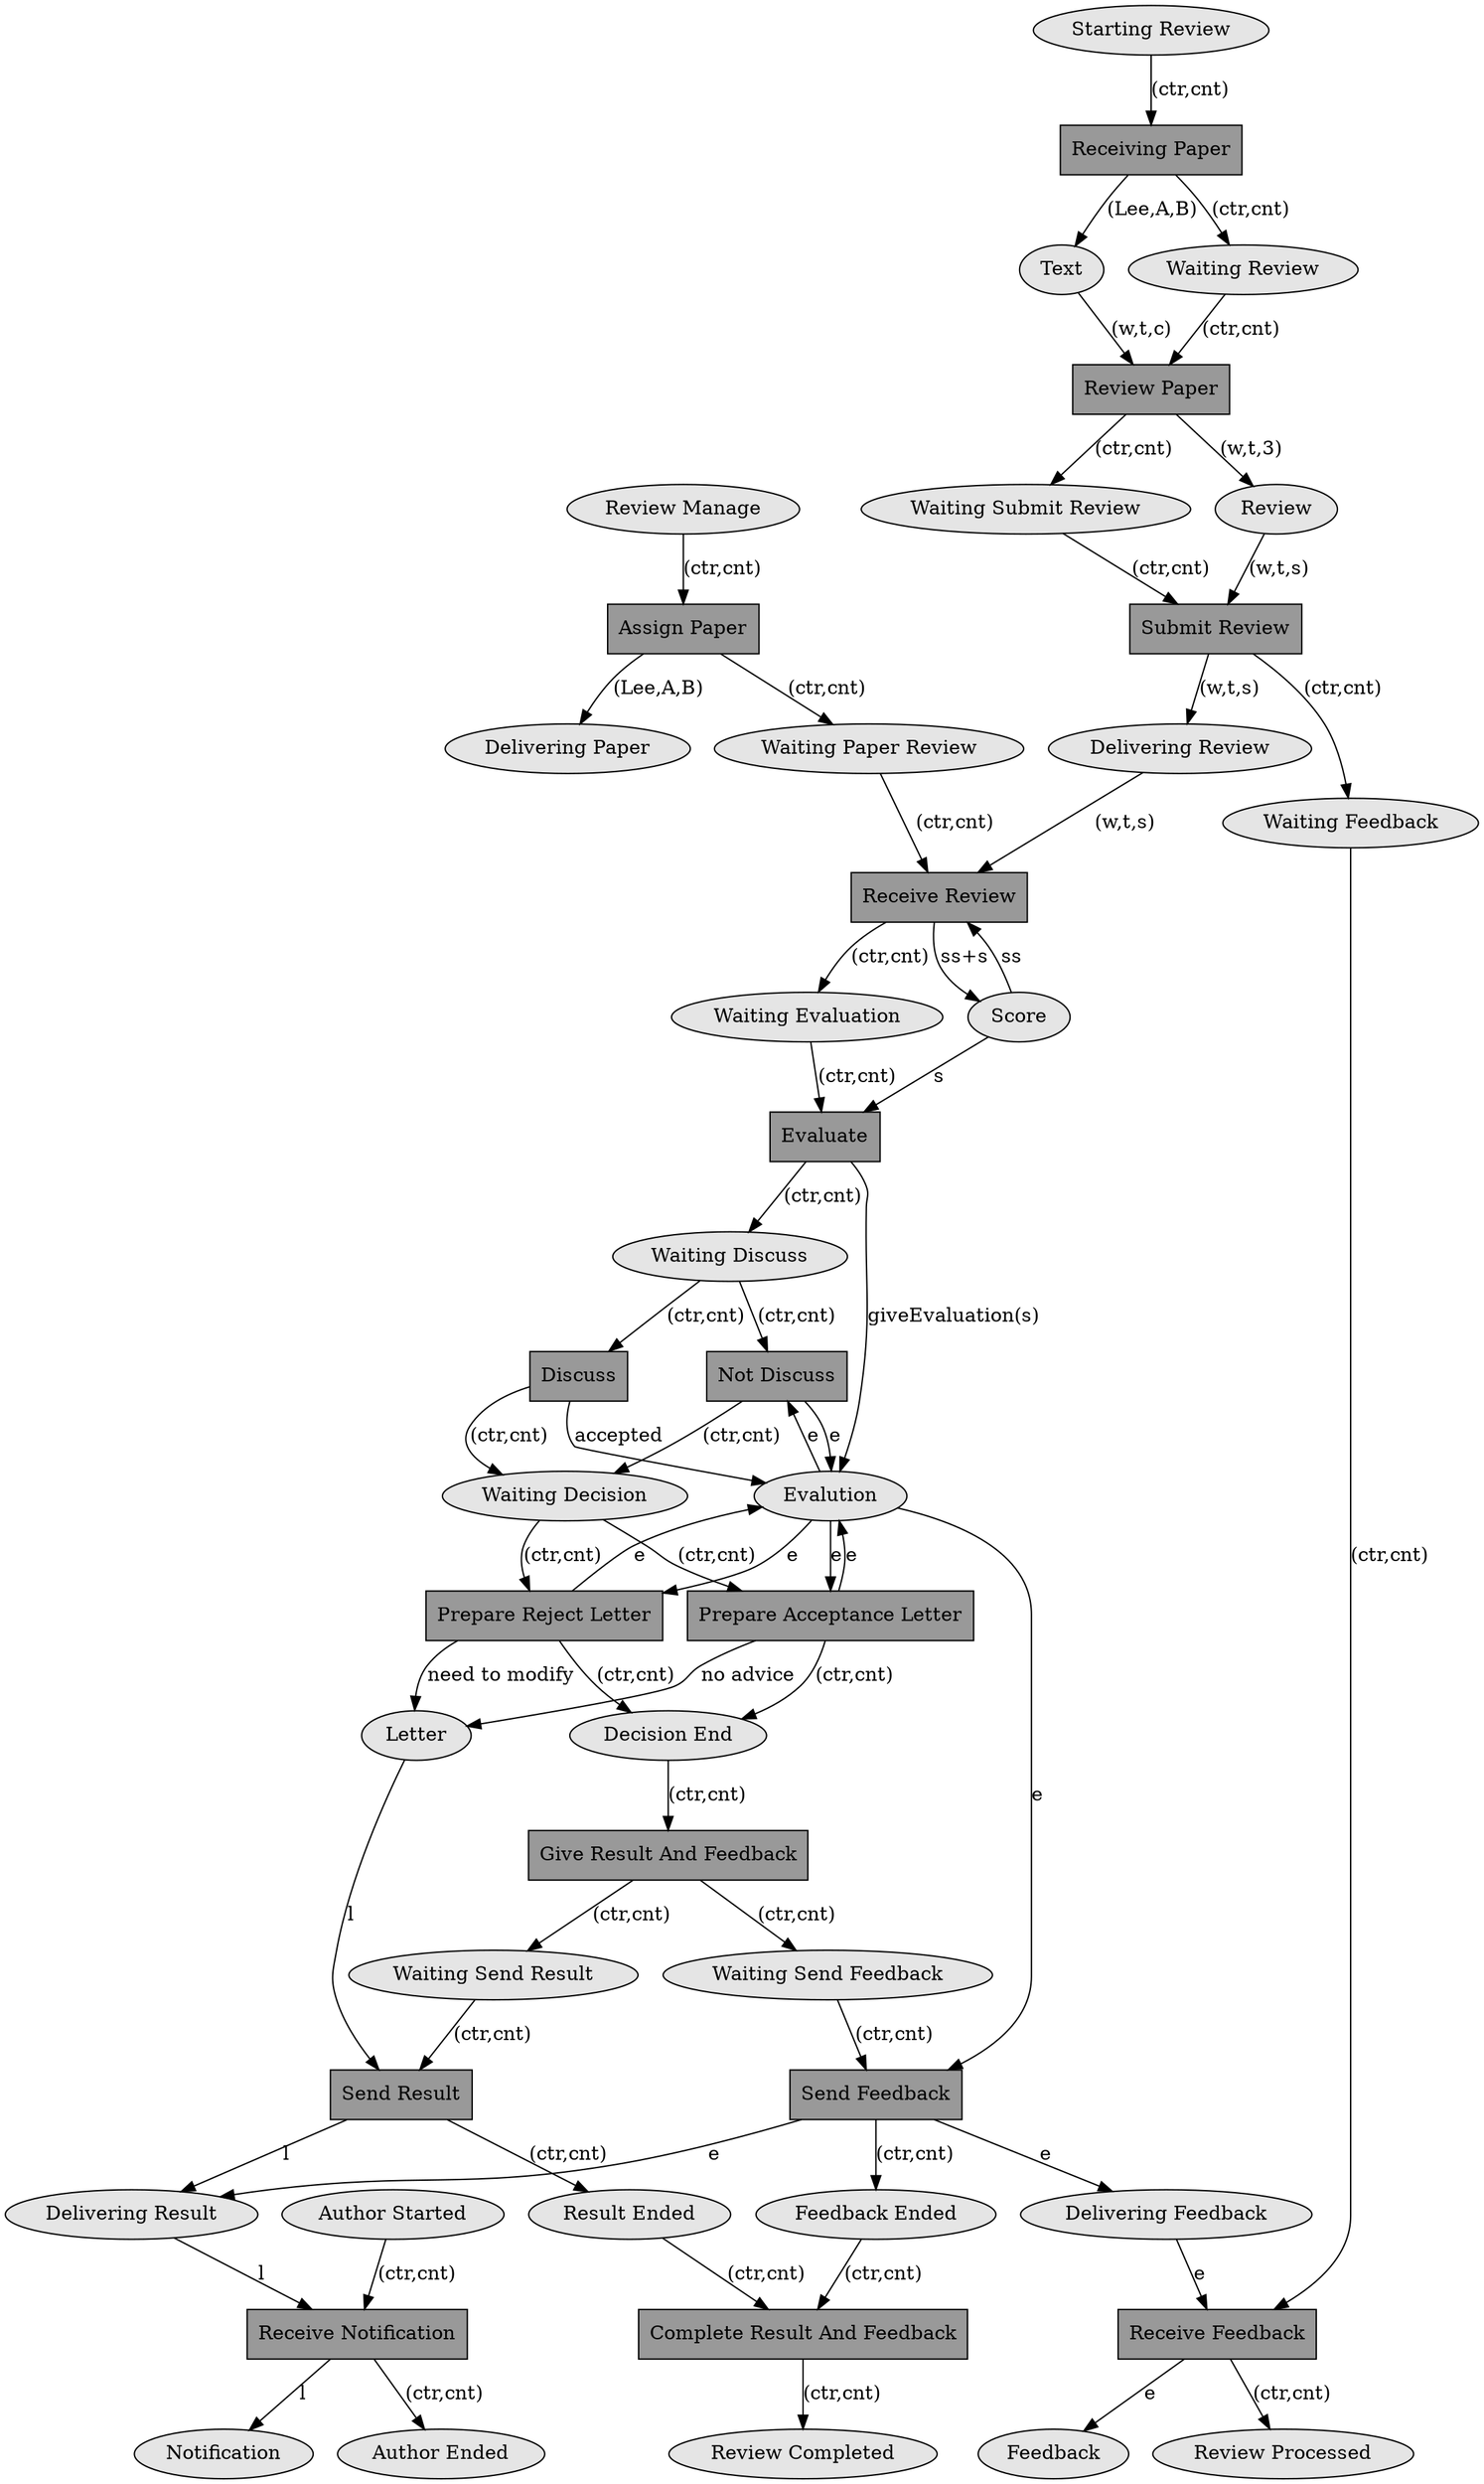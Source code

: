 digraph {
	/* places */
	node [style=filled fillcolor=gray90 shape=ellipse]
	ID6926609030 [label="Waiting Paper Review"]
	ID6927416065 [label="Waiting Evaluation"]
	ID6925285365 [label="Starting Review"]
	ID6925171158 [label="Delivering Paper"]
	ID6925366859 [label="Text"]
	ID6926521275 [label="Delivering Review"]
	ID6934375238 [label="Waiting Feedback"]
	ID6934605795 [label="Delivering Feedback"]
	ID6926011049 [label="Review"]
	ID6930886326 [label="Letter"]
	ID6932067509 [label="Decision End"]
	ID6924928935 [label="Review Manage"]
	ID6933913265 [label="Delivering Result"]
	ID6934883521 [label="Review Processed"]
	ID0034479902 [label="Waiting Discuss"]
	ID0735557006 [label="Feedback"]
	ID6932595601 [label="Feedback Ended"]
	ID6932165648 [label="Waiting Send Feedback"]
	ID6932163987 [label="Waiting Send Result"]
	ID6926806704 [label="Score"]
	ID6925855543 [label="Waiting Review"]
	ID6927578984 [label="Evalution"]
	ID6934091732 [label="Author Started"]
	ID6934075027 [label="Author Ended"]
	ID6926307835 [label="Waiting Submit Review"]
	ID0735574115 [label="Notification"]
	ID6927661061 [label="Waiting Decision"]
	ID6932563745 [label="Result Ended"]
	ID6932986567 [label="Review Completed"]

	/* transitions */
	node [shape=box style=filled fillcolor=grey60]
	ID6930163071[label="Prepare Reject Letter"]
	ID6932436343[label="Send Feedback"]
	ID6924987020[label="Assign Paper"]
	ID6932135653[label="Give Result And Feedback"]
	ID6934000661[label="Receive Notification"]
	ID6926362944[label="Submit Review"]
	ID6925951447[label="Review Paper"]
	ID0034630626[label="Not Discuss"]
	ID6934708372[label="Receive Feedback"]
	ID0034503337[label="Discuss"]
	ID6926581828[label="Receive Review"]
	ID6927437236[label="Evaluate"]
	ID6932975704[label="Complete Result And Feedback"]
	ID6932400195[label="Send Result"]
	ID6925253556[label="Receiving Paper"]
	ID6929758984[label="Prepare Acceptance Letter"]

	/* arcs */
	ID6932975704->ID6932986567 [label="(ctr,cnt)"]
	ID6934000661->ID6934075027 [label="(ctr,cnt)"]
	ID6925366859->ID6925951447 [label="(w,t,c)"]
	ID0034479902->ID0034630626 [label="(ctr,cnt)"]
	ID6932400195->ID6933913265 [label="l"]
	ID0034503337->ID6927661061 [label="(ctr,cnt)"]
	ID6926609030->ID6926581828 [label="(ctr,cnt)"]
	ID6925253556->ID6925855543 [label="(ctr,cnt)"]
	ID0034503337->ID6927578984 [label="accepted"]
	ID6925253556->ID6925366859 [label="(Lee,A,B)"]
	ID6926307835->ID6926362944 [label="(ctr,cnt)"]
	ID6934375238->ID6934708372 [label="(ctr,cnt)"]
	ID6932400195->ID6932563745 [label="(ctr,cnt)"]
	ID6932165648->ID6932436343 [label="(ctr,cnt)"]
	ID6925951447->ID6926011049 [label="(w,t,3)"]
	ID6929758984->ID6930886326 [label="no advice"]
	ID6932436343->ID6932595601 [label="(ctr,cnt)"]
	ID6934000661->ID0735574115 [label="l"]
	ID6927578984->ID6929758984 [label="e"]
	ID6929758984->ID6927578984 [label="e"]
	ID6924928935->ID6924987020 [label="(ctr,cnt)"]
	ID6934708372->ID6934883521 [label="(ctr,cnt)"]
	ID6929758984->ID6932067509 [label="(ctr,cnt)"]
	ID6930163071->ID6930886326 [label="need to modify"]
	ID6925855543->ID6925951447 [label="(ctr,cnt)"]
	ID6932135653->ID6932165648 [label="(ctr,cnt)"]
	ID6932135653->ID6932163987 [label="(ctr,cnt)"]
	ID0034479902->ID0034503337 [label="(ctr,cnt)"]
	ID6934091732->ID6934000661 [label="(ctr,cnt)"]
	ID6932067509->ID6932135653 [label="(ctr,cnt)"]
	ID6927416065->ID6927437236 [label="(ctr,cnt)"]
	ID6927661061->ID6929758984 [label="(ctr,cnt)"]
	ID6927578984->ID6930163071 [label="e"]
	ID6930163071->ID6927578984 [label="e"]
	ID6926521275->ID6926581828 [label="(w,t,s)"]
	ID6926581828->ID6926806704 [label="ss+s"]
	ID6926806704->ID6927437236 [label="s"]
	ID6932595601->ID6932975704 [label="(ctr,cnt)"]
	ID6934708372->ID0735557006 [label="e"]
	ID6924987020->ID6925171158 [label="(Lee,A,B)"]
	ID6925951447->ID6926307835 [label="(ctr,cnt)"]
	ID6924987020->ID6926609030 [label="(ctr,cnt)"]
	ID6930163071->ID6932067509 [label="(ctr,cnt)"]
	ID6930886326->ID6932400195 [label="l"]
	ID6926011049->ID6926362944 [label="(w,t,s)"]
	ID6933913265->ID6934000661 [label="l"]
	ID6932436343->ID6934605795 [label="e"]
	ID6932163987->ID6932400195 [label="(ctr,cnt)"]
	ID6927437236->ID0034479902 [label="(ctr,cnt)"]
	ID6926362944->ID6926521275 [label="(w,t,s)"]
	ID6932563745->ID6932975704 [label="(ctr,cnt)"]
	ID6926581828->ID6927416065 [label="(ctr,cnt)"]
	ID6925285365->ID6925253556 [label="(ctr,cnt)"]
	ID6926362944->ID6934375238 [label="(ctr,cnt)"]
	ID6927578984->ID0034630626 [label="e"]
	ID0034630626->ID6927578984 [label="e"]
	ID6927437236->ID6927578984 [label="giveEvaluation(s)"]
	ID6934605795->ID6934708372 [label="e"]
	ID6927661061->ID6930163071 [label="(ctr,cnt)"]
	ID0034630626->ID6927661061 [label="(ctr,cnt)"]
	ID6926806704->ID6926581828 [label="ss"]
	ID6932436343->ID6933913265 [label="e"]
	ID6927578984->ID6932436343 [label="e"]
}